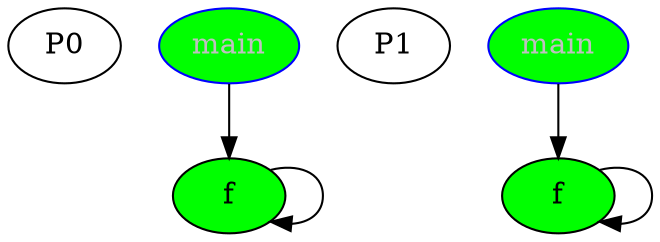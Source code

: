 digraph G{
subgraph G0{ 
side0[label = P0]
node[color = black];
main0[label = "main",fontcolor = "grey"];
f0[label = "f",fontcolor = "black"];
main0[shape = "ellipse", color = "blue", style = "filled", fillcolor = "green"]
f0[shape = "ellipse",  style = "filled", fillcolor = "green"]
main0->f0
f0->f0
}
subgraph G1{ 
side1[label = P1]
node[color = black];
main1[label = "main",fontcolor = "grey"];
f1[label = "f",fontcolor = "black"];
main1[shape = "ellipse", color = "blue", style = "filled", fillcolor = "green"]
f1[shape = "ellipse",  style = "filled", fillcolor = "green"]
main1->f1
f1->f1
}
}
